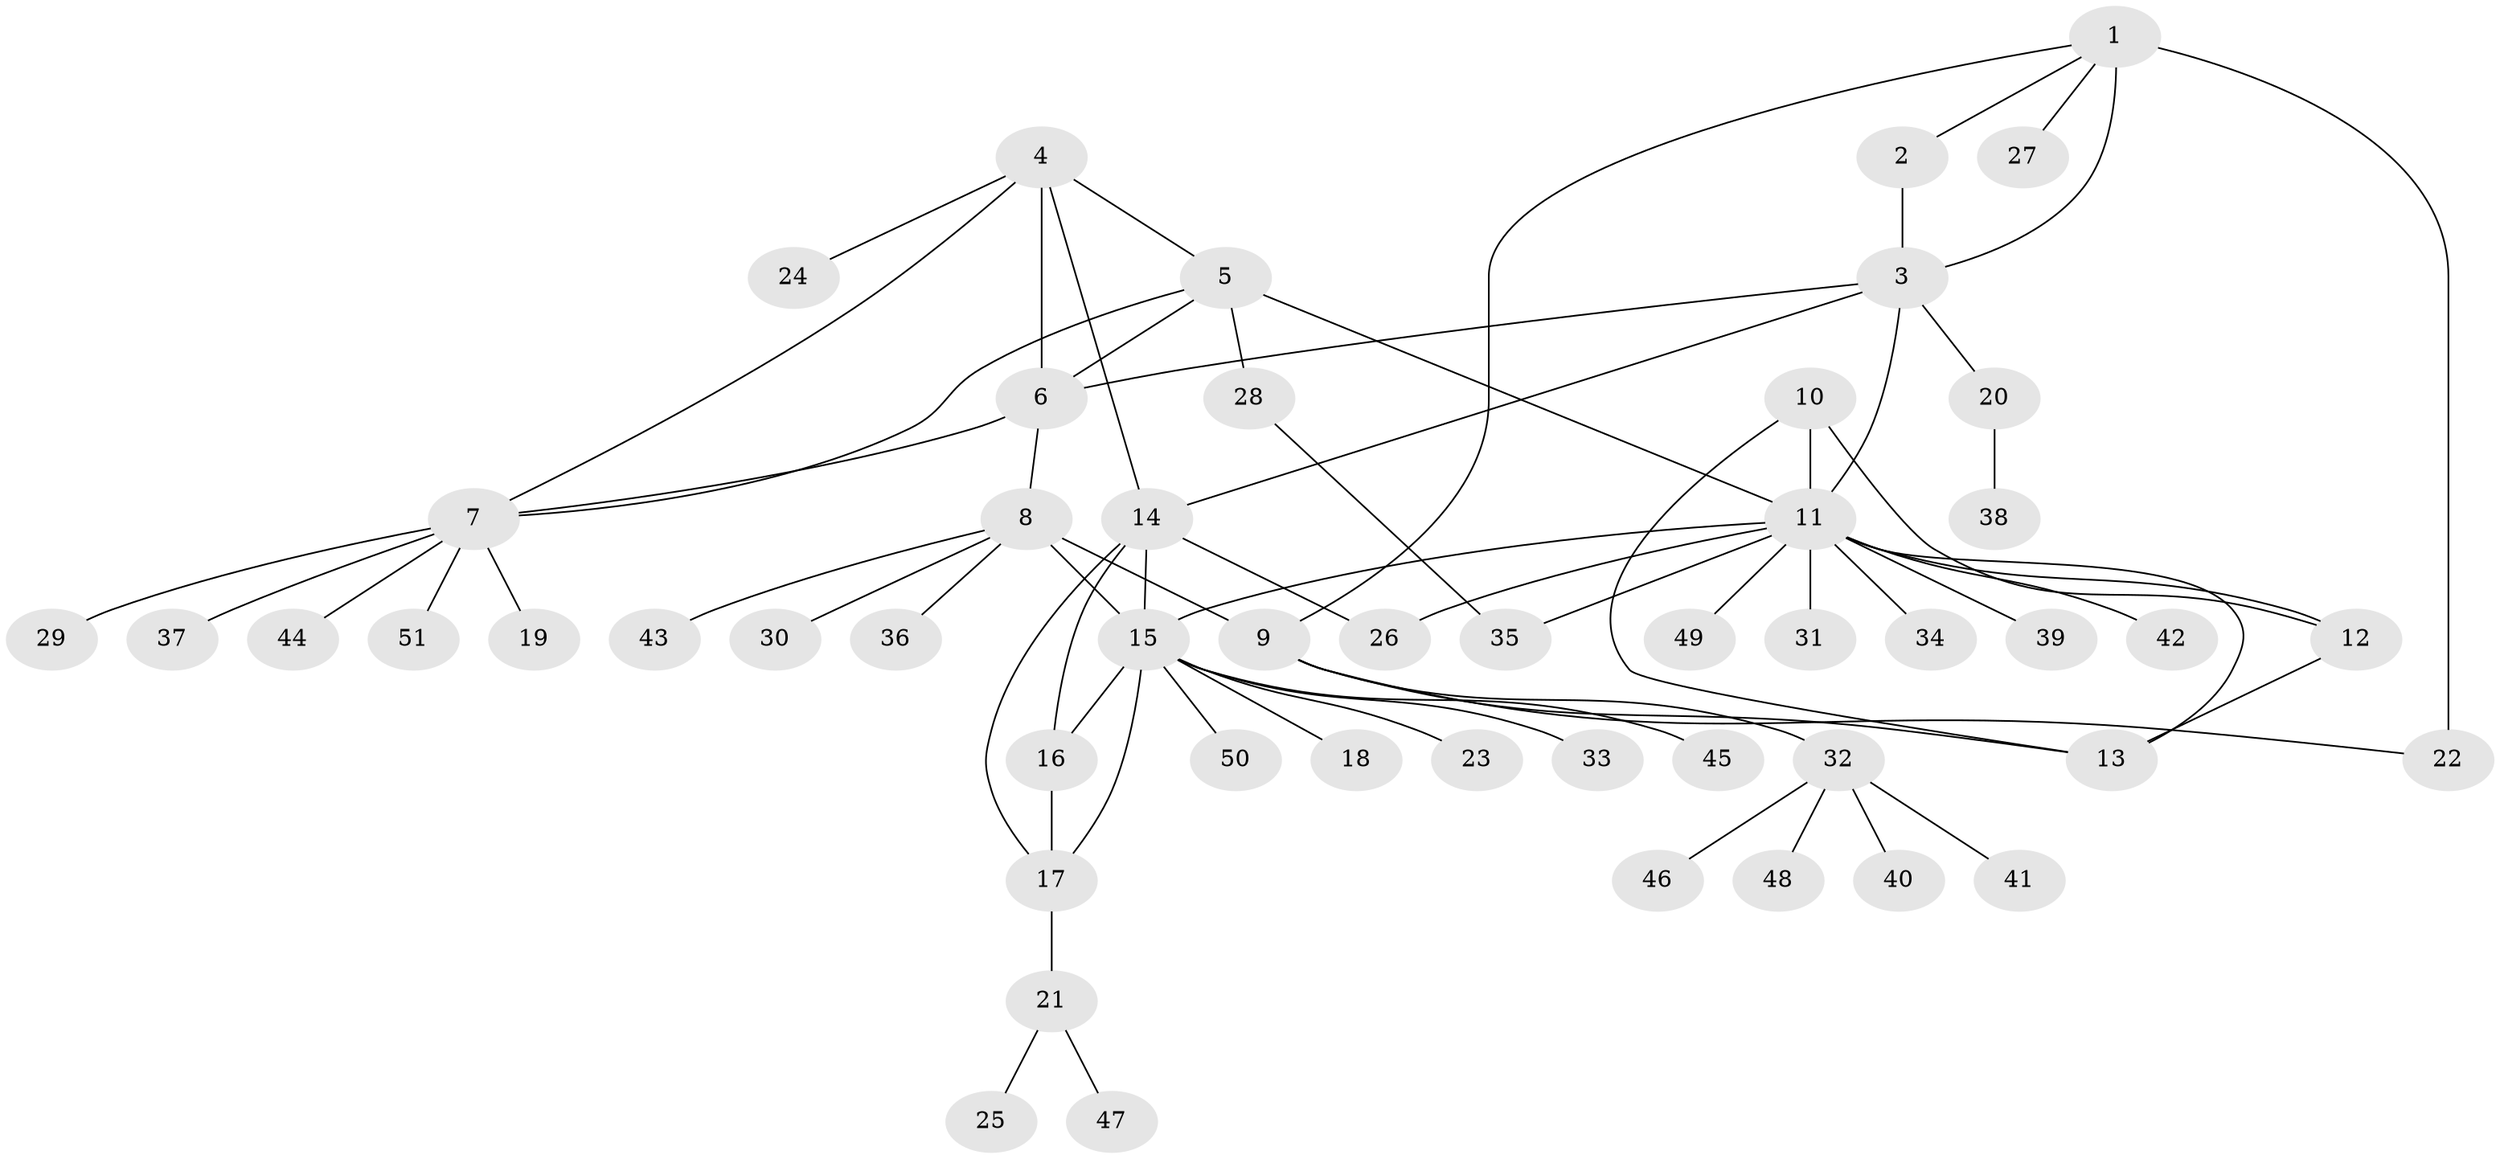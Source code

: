 // original degree distribution, {8: 0.03614457831325301, 4: 0.060240963855421686, 6: 0.060240963855421686, 5: 0.03614457831325301, 9: 0.012048192771084338, 3: 0.060240963855421686, 7: 0.012048192771084338, 14: 0.012048192771084338, 11: 0.012048192771084338, 1: 0.5903614457831325, 2: 0.10843373493975904}
// Generated by graph-tools (version 1.1) at 2025/52/03/04/25 22:52:21]
// undirected, 51 vertices, 69 edges
graph export_dot {
  node [color=gray90,style=filled];
  1;
  2;
  3;
  4;
  5;
  6;
  7;
  8;
  9;
  10;
  11;
  12;
  13;
  14;
  15;
  16;
  17;
  18;
  19;
  20;
  21;
  22;
  23;
  24;
  25;
  26;
  27;
  28;
  29;
  30;
  31;
  32;
  33;
  34;
  35;
  36;
  37;
  38;
  39;
  40;
  41;
  42;
  43;
  44;
  45;
  46;
  47;
  48;
  49;
  50;
  51;
  1 -- 2 [weight=1.0];
  1 -- 3 [weight=2.0];
  1 -- 9 [weight=1.0];
  1 -- 22 [weight=2.0];
  1 -- 27 [weight=1.0];
  2 -- 3 [weight=2.0];
  3 -- 6 [weight=1.0];
  3 -- 11 [weight=1.0];
  3 -- 14 [weight=1.0];
  3 -- 20 [weight=1.0];
  4 -- 5 [weight=1.0];
  4 -- 6 [weight=1.0];
  4 -- 7 [weight=1.0];
  4 -- 14 [weight=1.0];
  4 -- 24 [weight=1.0];
  5 -- 6 [weight=1.0];
  5 -- 7 [weight=1.0];
  5 -- 11 [weight=1.0];
  5 -- 28 [weight=1.0];
  6 -- 7 [weight=1.0];
  6 -- 8 [weight=1.0];
  7 -- 19 [weight=1.0];
  7 -- 29 [weight=1.0];
  7 -- 37 [weight=1.0];
  7 -- 44 [weight=1.0];
  7 -- 51 [weight=1.0];
  8 -- 9 [weight=3.0];
  8 -- 15 [weight=1.0];
  8 -- 30 [weight=1.0];
  8 -- 36 [weight=1.0];
  8 -- 43 [weight=1.0];
  9 -- 13 [weight=1.0];
  9 -- 22 [weight=1.0];
  9 -- 32 [weight=1.0];
  10 -- 11 [weight=1.0];
  10 -- 12 [weight=2.0];
  10 -- 13 [weight=1.0];
  11 -- 12 [weight=1.0];
  11 -- 13 [weight=1.0];
  11 -- 15 [weight=1.0];
  11 -- 26 [weight=1.0];
  11 -- 31 [weight=1.0];
  11 -- 34 [weight=1.0];
  11 -- 35 [weight=1.0];
  11 -- 39 [weight=1.0];
  11 -- 42 [weight=1.0];
  11 -- 49 [weight=1.0];
  12 -- 13 [weight=1.0];
  14 -- 15 [weight=1.0];
  14 -- 16 [weight=1.0];
  14 -- 17 [weight=1.0];
  14 -- 26 [weight=1.0];
  15 -- 16 [weight=1.0];
  15 -- 17 [weight=1.0];
  15 -- 18 [weight=1.0];
  15 -- 23 [weight=1.0];
  15 -- 33 [weight=1.0];
  15 -- 45 [weight=1.0];
  15 -- 50 [weight=1.0];
  16 -- 17 [weight=5.0];
  17 -- 21 [weight=1.0];
  20 -- 38 [weight=1.0];
  21 -- 25 [weight=1.0];
  21 -- 47 [weight=1.0];
  28 -- 35 [weight=1.0];
  32 -- 40 [weight=1.0];
  32 -- 41 [weight=1.0];
  32 -- 46 [weight=1.0];
  32 -- 48 [weight=1.0];
}
